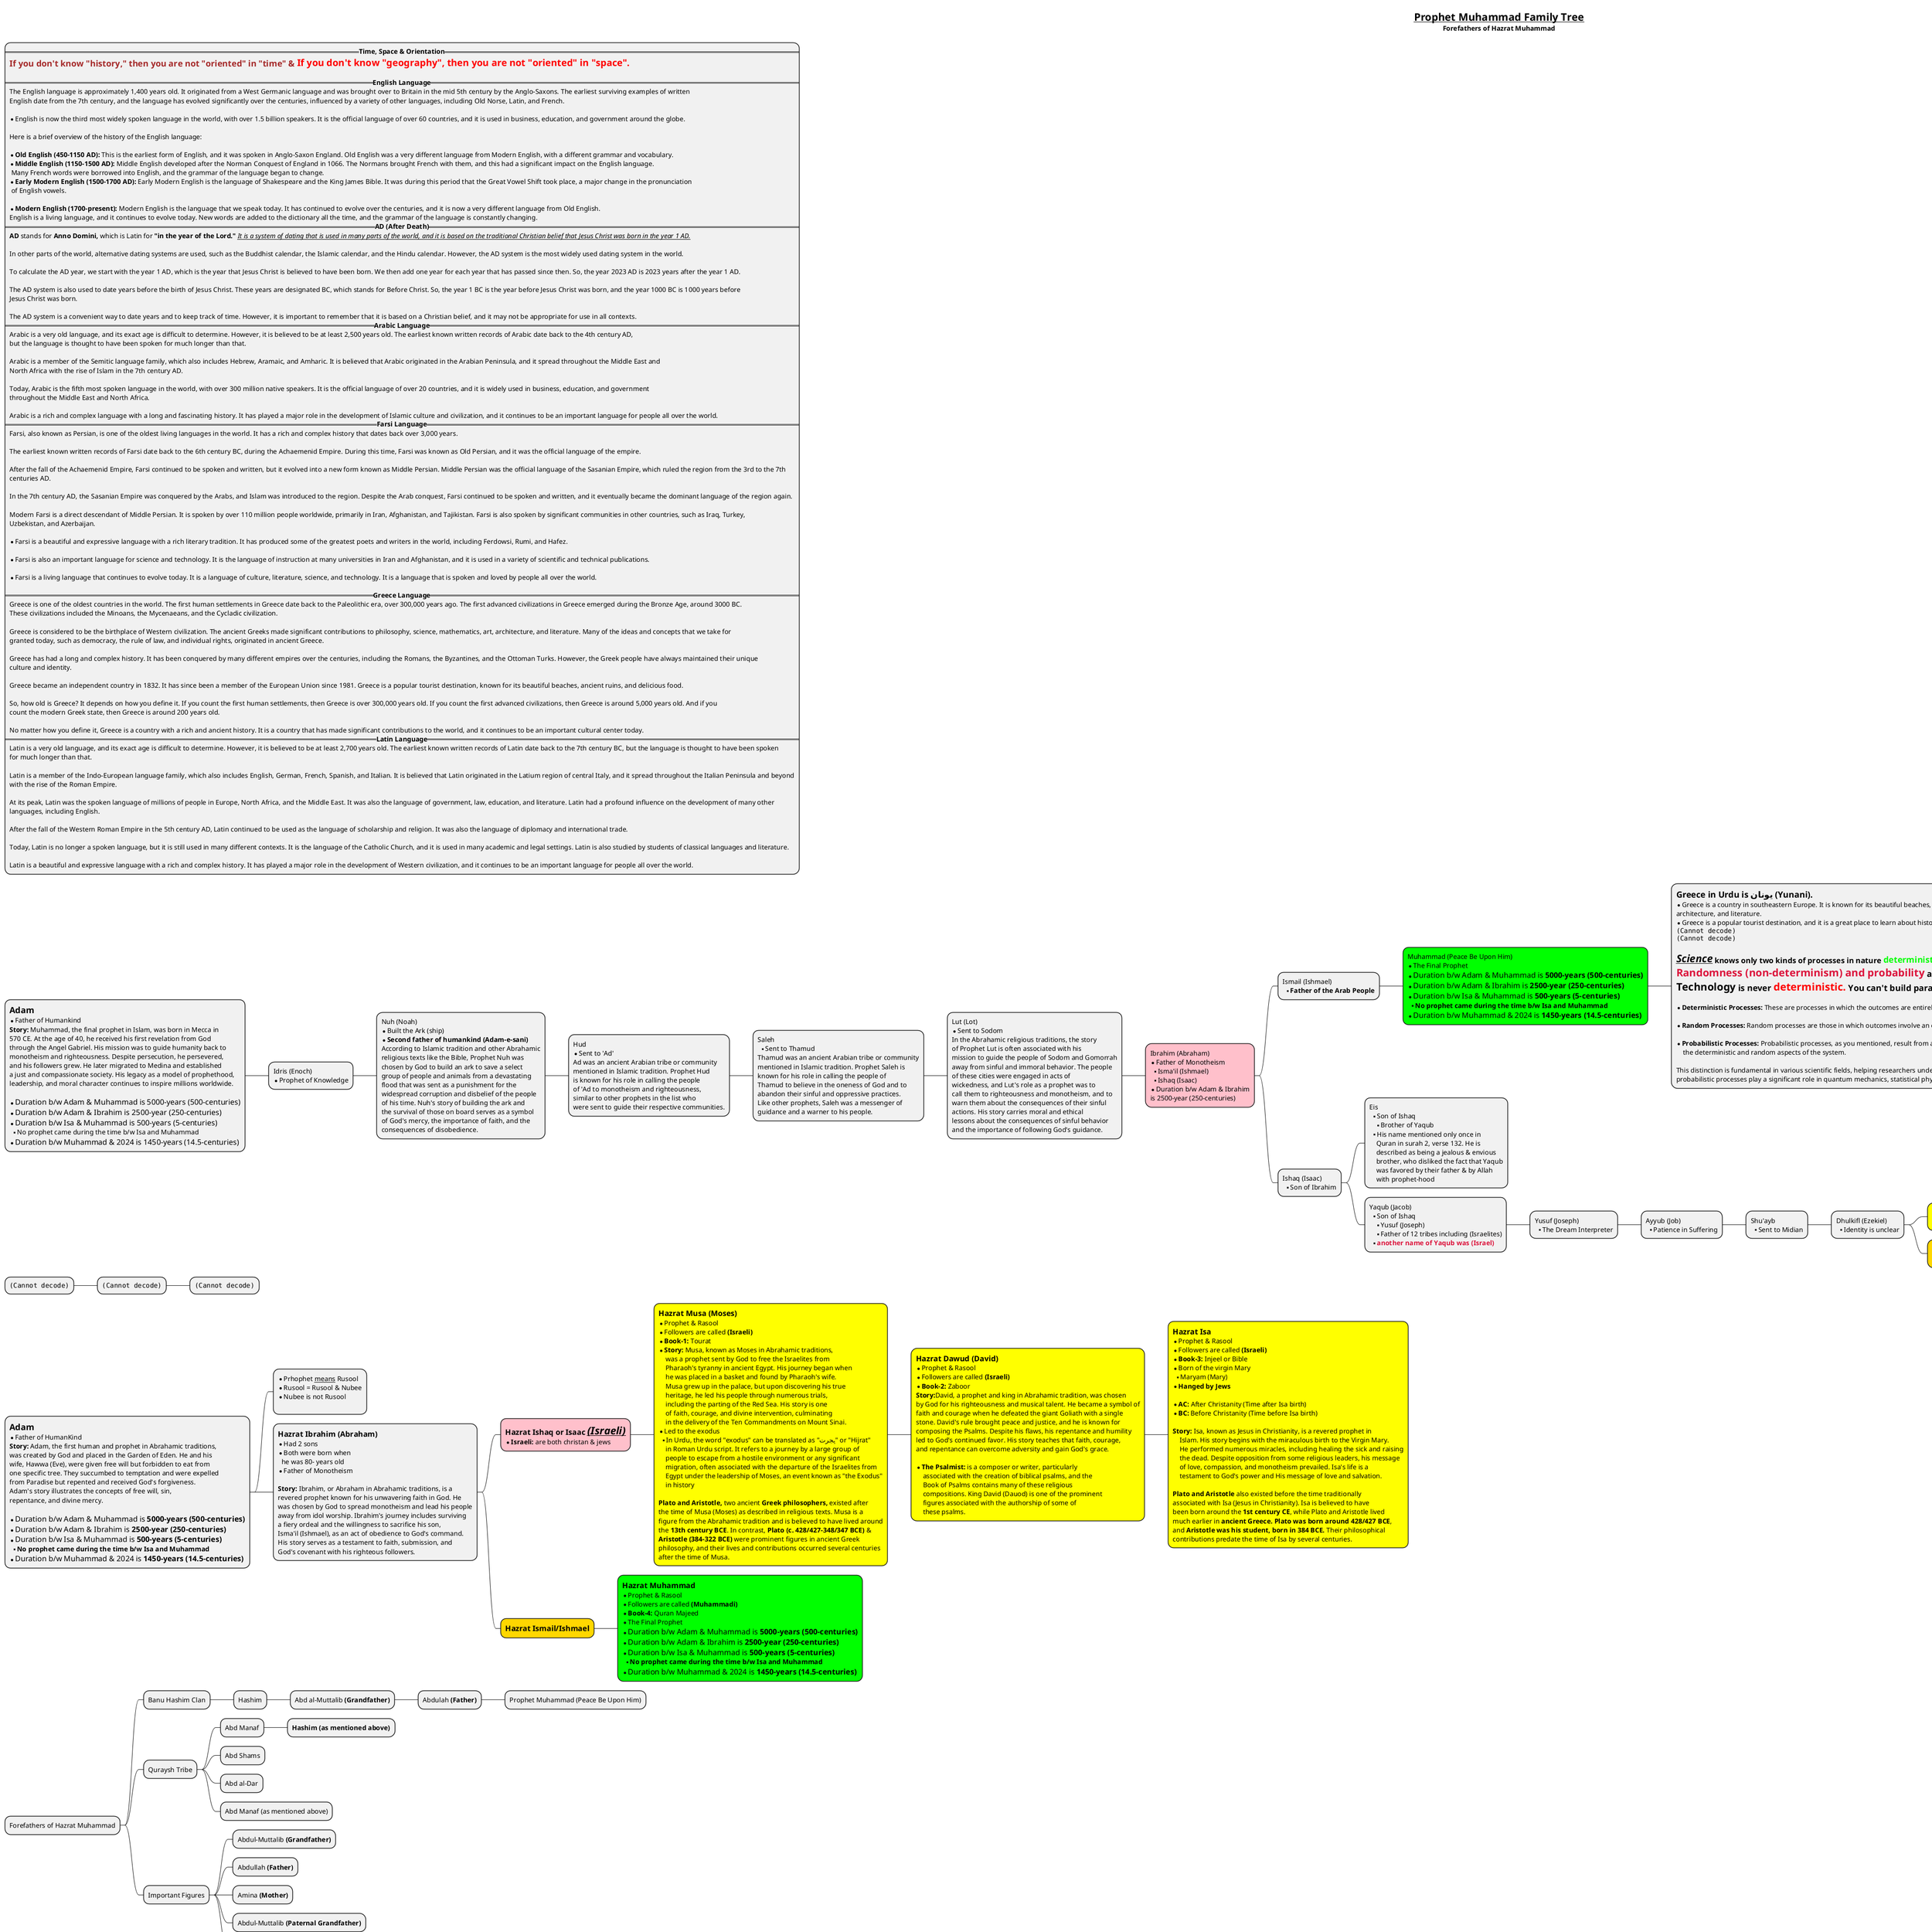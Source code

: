 @startmindmap
'!theme hacker

title = __Prophet Muhammad Family Tree__\nForefathers of Hazrat Muhammad

*:==**Time, Space & Orientation**==
== <color:brown>If you don't know "history," then you are not "oriented" in "time" & <color:red>If you don't know "geography", then you are not "oriented" in "space".

==**English Language**==
The English language is approximately 1,400 years old. It originated from a West Germanic language and was brought over to Britain in the mid 5th century by the Anglo-Saxons. The earliest surviving examples of written
English date from the 7th century, and the language has evolved significantly over the centuries, influenced by a variety of other languages, including Old Norse, Latin, and French.

* English is now the third most widely spoken language in the world, with over 1.5 billion speakers. It is the official language of over 60 countries, and it is used in business, education, and government around the globe.

Here is a brief overview of the history of the English language:

* **Old English (450-1150 AD):** This is the earliest form of English, and it was spoken in Anglo-Saxon England. Old English was a very different language from Modern English, with a different grammar and vocabulary.
* **Middle English (1150-1500 AD):** Middle English developed after the Norman Conquest of England in 1066. The Normans brought French with them, and this had a significant impact on the English language.
 Many French words were borrowed into English, and the grammar of the language began to change.
* **Early Modern English (1500-1700 AD):** Early Modern English is the language of Shakespeare and the King James Bible. It was during this period that the Great Vowel Shift took place, a major change in the pronunciation
 of English vowels.

* **Modern English (1700-present):** Modern English is the language that we speak today. It has continued to evolve over the centuries, and it is now a very different language from Old English.
English is a living language, and it continues to evolve today. New words are added to the dictionary all the time, and the grammar of the language is constantly changing.
==**AD (After Death)**==
**AD** stands for **Anno Domini,** which is Latin for **"in the year of the Lord."** //__It is a system of dating that is used in many parts of the world, and it is based on the traditional Christian belief that Jesus Christ was born in the year 1 AD.__//

In other parts of the world, alternative dating systems are used, such as the Buddhist calendar, the Islamic calendar, and the Hindu calendar. However, the AD system is the most widely used dating system in the world.

To calculate the AD year, we start with the year 1 AD, which is the year that Jesus Christ is believed to have been born. We then add one year for each year that has passed since then. So, the year 2023 AD is 2023 years after the year 1 AD.

The AD system is also used to date years before the birth of Jesus Christ. These years are designated BC, which stands for Before Christ. So, the year 1 BC is the year before Jesus Christ was born, and the year 1000 BC is 1000 years before
Jesus Christ was born.

The AD system is a convenient way to date years and to keep track of time. However, it is important to remember that it is based on a Christian belief, and it may not be appropriate for use in all contexts.
==**Arabic Language**==
Arabic is a very old language, and its exact age is difficult to determine. However, it is believed to be at least 2,500 years old. The earliest known written records of Arabic date back to the 4th century AD,
but the language is thought to have been spoken for much longer than that.

Arabic is a member of the Semitic language family, which also includes Hebrew, Aramaic, and Amharic. It is believed that Arabic originated in the Arabian Peninsula, and it spread throughout the Middle East and
North Africa with the rise of Islam in the 7th century AD.

Today, Arabic is the fifth most spoken language in the world, with over 300 million native speakers. It is the official language of over 20 countries, and it is widely used in business, education, and government
throughout the Middle East and North Africa.

Arabic is a rich and complex language with a long and fascinating history. It has played a major role in the development of Islamic culture and civilization, and it continues to be an important language for people all over the world.
==**Farsi Language**==
Farsi, also known as Persian, is one of the oldest living languages in the world. It has a rich and complex history that dates back over 3,000 years.

The earliest known written records of Farsi date back to the 6th century BC, during the Achaemenid Empire. During this time, Farsi was known as Old Persian, and it was the official language of the empire.

After the fall of the Achaemenid Empire, Farsi continued to be spoken and written, but it evolved into a new form known as Middle Persian. Middle Persian was the official language of the Sasanian Empire, which ruled the region from the 3rd to the 7th
centuries AD.

In the 7th century AD, the Sasanian Empire was conquered by the Arabs, and Islam was introduced to the region. Despite the Arab conquest, Farsi continued to be spoken and written, and it eventually became the dominant language of the region again.

Modern Farsi is a direct descendant of Middle Persian. It is spoken by over 110 million people worldwide, primarily in Iran, Afghanistan, and Tajikistan. Farsi is also spoken by significant communities in other countries, such as Iraq, Turkey,
Uzbekistan, and Azerbaijan.

* Farsi is a beautiful and expressive language with a rich literary tradition. It has produced some of the greatest poets and writers in the world, including Ferdowsi, Rumi, and Hafez.

* Farsi is also an important language for science and technology. It is the language of instruction at many universities in Iran and Afghanistan, and it is used in a variety of scientific and technical publications.

* Farsi is a living language that continues to evolve today. It is a language of culture, literature, science, and technology. It is a language that is spoken and loved by people all over the world.

==**Greece Language**==
Greece is one of the oldest countries in the world. The first human settlements in Greece date back to the Paleolithic era, over 300,000 years ago. The first advanced civilizations in Greece emerged during the Bronze Age, around 3000 BC.
These civilizations included the Minoans, the Mycenaeans, and the Cycladic civilization.

Greece is considered to be the birthplace of Western civilization. The ancient Greeks made significant contributions to philosophy, science, mathematics, art, architecture, and literature. Many of the ideas and concepts that we take for
granted today, such as democracy, the rule of law, and individual rights, originated in ancient Greece.

Greece has had a long and complex history. It has been conquered by many different empires over the centuries, including the Romans, the Byzantines, and the Ottoman Turks. However, the Greek people have always maintained their unique
culture and identity.

Greece became an independent country in 1832. It has since been a member of the European Union since 1981. Greece is a popular tourist destination, known for its beautiful beaches, ancient ruins, and delicious food.

So, how old is Greece? It depends on how you define it. If you count the first human settlements, then Greece is over 300,000 years old. If you count the first advanced civilizations, then Greece is around 5,000 years old. And if you
count the modern Greek state, then Greece is around 200 years old.

No matter how you define it, Greece is a country with a rich and ancient history. It is a country that has made significant contributions to the world, and it continues to be an important cultural center today.
==**Latin Language**==
Latin is a very old language, and its exact age is difficult to determine. However, it is believed to be at least 2,700 years old. The earliest known written records of Latin date back to the 7th century BC, but the language is thought to have been spoken
for much longer than that.

Latin is a member of the Indo-European language family, which also includes English, German, French, Spanish, and Italian. It is believed that Latin originated in the Latium region of central Italy, and it spread throughout the Italian Peninsula and beyond
with the rise of the Roman Empire.

At its peak, Latin was the spoken language of millions of people in Europe, North Africa, and the Middle East. It was also the language of government, law, education, and literature. Latin had a profound influence on the development of many other
languages, including English.

After the fall of the Western Roman Empire in the 5th century AD, Latin continued to be used as the language of scholarship and religion. It was also the language of diplomacy and international trade.

Today, Latin is no longer a spoken language, but it is still used in many different contexts. It is the language of the Catholic Church, and it is used in many academic and legal settings. Latin is also studied by students of classical languages and literature.

Latin is a beautiful and expressive language with a rich and complex history. It has played a major role in the development of Western civilization, and it continues to be an important language for people all over the world.;

*:=Adam
* Father of Humankind
**Story:** Muhammad, the final prophet in Islam, was born in Mecca in
570 CE. At the age of 40, he received his first revelation from God
through the Angel Gabriel. His mission was to guide humanity back to
monotheism and righteousness. Despite persecution, he persevered,
and his followers grew. He later migrated to Medina and established
a just and compassionate society. His legacy as a model of prophethood,
leadership, and moral character continues to inspire millions worldwide.

* <size:16>Duration b/w Adam & Muhammad is 5000-years (500-centuries)
* <size:16>Duration b/w Adam & Ibrahim is 2500-year (250-centuries)
* <size:16>Duration b/w Isa & Muhammad is 500-years (5-centuries)
** No prophet came during the time b/w Isa and Muhammad
* <size:16>Duration b/w Muhammad & 2024 is 1450-years (14.5-centuries);

** Idris (Enoch)\n* Prophet of Knowledge

***:Nuh (Noah)
* Built the Ark (ship)
* **Second father of humankind (Adam-e-sani)**
According to Islamic tradition and other Abrahamic
religious texts like the Bible, Prophet Nuh was
chosen by God to build an ark to save a select
group of people and animals from a devastating
flood that was sent as a punishment for the
widespread corruption and disbelief of the people
of his time. Nuh's story of building the ark and
the survival of those on board serves as a symbol
of God's mercy, the importance of faith, and the
consequences of disobedience.;

****:Hud
* Sent to 'Ad'
Ad was an ancient Arabian tribe or community
mentioned in Islamic tradition. Prophet Hud
is known for his role in calling the people
of 'Ad to monotheism and righteousness,
similar to other prophets in the list who
were sent to guide their respective communities.;

*****:Saleh
** Sent to Thamud
Thamud was an ancient Arabian tribe or community
mentioned in Islamic tradition. Prophet Saleh is
known for his role in calling the people of
Thamud to believe in the oneness of God and to
abandon their sinful and oppressive practices.
Like other prophets, Saleh was a messenger of
guidance and a warner to his people.;

******:Lut (Lot)
* Sent to Sodom
In the Abrahamic religious traditions, the story
of Prophet Lut is often associated with his
mission to guide the people of Sodom and Gomorrah
away from sinful and immoral behavior. The people
of these cities were engaged in acts of
wickedness, and Lut's role as a prophet was to
call them to righteousness and monotheism, and to
warn them about the consequences of their sinful
actions. His story carries moral and ethical
lessons about the consequences of sinful behavior
and the importance of following God's guidance.;

*******[#pink]:Ibrahim (Abraham)
* Father of Monotheism
** Isma'il (Ishmael)
** Ishaq (Isaac)
* Duration b/w Adam & Ibrahim
is 2500-year (250-centuries);

********:Ismail (Ishmael)
** **Father of the Arab People**;

*********[#lime]:Muhammad (Peace Be Upon Him)
* The Final Prophet
* <size:16>Duration b/w Adam & Muhammad is **5000-years (500-centuries)**
* <size:16>Duration b/w Adam & Ibrahim is **2500-year (250-centuries)**
* <size:16>Duration b/w Isa & Muhammad is **500-years (5-centuries)**
** **No prophet came during the time b/w Isa and Muhammad**
* <size:16>Duration b/w Muhammad & 2024 is **1450-years (14.5-centuries)**;
**********:=Greece in Urdu is یونان (Yunani).
* Greece is a country in southeastern Europe. It is known for its beautiful beaches, ancient ruins, and delicious food. Greece is also the birthplace of Western civilization, and it has made significant contributions to **philosophy, science, mathematics, art,**
architecture, and literature.
* Greece is a popular tourist destination, and it is a great place to learn about history and culture.
<img:images/img_6.png>
<img:images/img_9.png>

== //__**Science**__// knows only two kinds of processes in nature <color:lime>deterministic</color> and <color:crimson>random (non-deterministic) processes</color> and __combination of these two results in <color:brown>**probabilistic processes**__.
= <color:crimson>Randomness (non-determinism) and probability</color> are not freedom. They mean I can't predict your actions with 100% accuracy because there's randomness.
= **Technology** is never <color:red>deterministic.</color> You can't build paradise or hell with these technologies. Because they don't have just one type of usage.

* **Deterministic Processes:** These are processes in which the outcomes are entirely determined by initial conditions and governing laws or equations. There is no inherent randomness or uncertainty in deterministic processes.

* **Random Processes:** Random processes are those in which outcomes involve an element of randomness or unpredictability. The behavior of such processes cannot be precisely predicted; instead, it follows probability distributions.

* **Probabilistic Processes:** Probabilistic processes, as you mentioned, result from a combination of deterministic and random elements. In these processes, outcomes are described using probabilities, which reflect both
    the deterministic and random aspects of the system.

This distinction is fundamental in various scientific fields, helping researchers understand and model the behavior of natural phenomena. Deterministic processes are common in classical physics, while random or
probabilistic processes play a significant role in quantum mechanics, statistical physics, and various other branches of science.;



********:Ishaq (Isaac)
** Son of Ibrahim;

*********:Eis
** Son of Ishaq
*** Brother of Yaqub
** His name mentioned only once in
    Quran in surah 2, verse 132. He is
    described as being a jealous & envious
    brother, who disliked the fact that Yaqub
    was favored by their father & by Allah
    with prophet-hood;

*********:Yaqub (Jacob)
** Son of Ishaq
*** Yusuf (Joseph)
*** Father of 12 tribes including (Israelites)
** <color:crimson>**another name of Yaqub was (Israel)**;

**********:Yusuf (Joseph)
** The Dream Interpreter;

***********:Ayyub (Job)
** Patience in Suffering;

************:Shu'ayb
** Sent to Midian;

*************:Dhulkifl (Ezekiel)
** Identity is unclear;

**************[#yellow]:Musa (Moses)
** Led the Exodus;

***************[#yellow]:Dawud (David)
** The Psalmist
*** Sulayman (Solomon);

****************:Sulayman (Solomon)
** Wise and Powerful;

*****************:Ayyub (Job)
** Patience in Suffering;

******************:Yunus (Jonah)
** Swallowed by a Whale;

*******************[#gold]:Zakariya (Zechariah)
** Father of Yahya (John the Baptist);

********************[#gold]:Yahya (John the Baptist)
** **Announced the Coming of Isa**;

*********************[#yellow]:**Isa (Jesus)**
** Born of the Virgin Mary
*** Maryam (Mary);

********************** =In Year 1922\n<img:images/img.png>
*********************** =In year 2024\n<img:images/img_1.png>;
*********************** =In year 2024\n<img:images/img_5.png>;

**************[#gold]:Harun (Aaron)
** Brother of **Musa**;



* <img:images/img_2.png>
** <img:images/img_3.png>
*** <img:images/img_5.png>



*:=Adam
* Father of HumanKind
**Story:** Adam, the first human and prophet in Abrahamic traditions,
was created by God and placed in the Garden of Eden. He and his
wife, Hawwa (Eve), were given free will but forbidden to eat from
one specific tree. They succumbed to temptation and were expelled
from Paradise but repented and received God's forgiveness.
Adam's story illustrates the concepts of free will, sin,
repentance, and divine mercy.

* <size:16>Duration b/w Adam & Muhammad is **5000-years (500-centuries)**
* <size:16>Duration b/w Adam & Ibrahim is **2500-year (250-centuries)**
* <size:16>Duration b/w Isa & Muhammad is **500-years (5-centuries)**
** **No prophet came during the time b/w Isa and Muhammad**
* <size:16>Duration b/w Muhammad & 2024 is **1450-years (14.5-centuries)**;

**:* Prhophet __means__ Rusool
* Rusool = Rusool & Nubee
* Nubee is not Rusool
;


**:==Hazrat Ibrahim (Abraham)
* Had 2 sons
* Both were born when
  he was 80- years old
* Father of Monotheism

**Story:** Ibrahim, or Abraham in Abrahamic traditions, is a
revered prophet known for his unwavering faith in God. He
was chosen by God to spread monotheism and lead his people
away from idol worship. Ibrahim's journey includes surviving
a fiery ordeal and the willingness to sacrifice his son,
Isma'il (Ishmael), as an act of obedience to God's command.
His story serves as a testament to faith, submission, and
God's covenant with his righteous followers.;

***[#pink]:==Hazrat Ishaq or Isaac //**__(Israeli)__**//
* **Israeli:** are both christan & jews;
****[#yellow]:==Hazrat Musa (Moses)
* Prophet & Rasool
* Followers are called **(Israeli)**
* **Book-1:** Tourat
* **Story:** Musa, known as Moses in Abrahamic traditions,
    was a prophet sent by God to free the Israelites from
    Pharaoh's tyranny in ancient Egypt. His journey began when
    he was placed in a basket and found by Pharaoh's wife.
    Musa grew up in the palace, but upon discovering his true
    heritage, he led his people through numerous trials,
    including the parting of the Red Sea. His story is one
    of faith, courage, and divine intervention, culminating
    in the delivery of the Ten Commandments on Mount Sinai.
* Led to the exodus
** In Urdu, the word "exodus" can be translated as "ہجرت" or "Hijrat"
    in Roman Urdu script. It refers to a journey by a large group of
    people to escape from a hostile environment or any significant
    migration, often associated with the departure of the Israelites from
    Egypt under the leadership of Moses, an event known as "the Exodus"
    in history

**Plato and Aristotle,** two ancient **Greek philosophers,** existed after
the time of Musa (Moses) as described in religious texts. Musa is a
figure from the Abrahamic tradition and is believed to have lived around
the **13th century BCE**. In contrast, **Plato (c. 428/427–348/347 BCE)** &
**Aristotle (384–322 BCE)** were prominent figures in ancient Greek
philosophy, and their lives and contributions occurred several centuries
after the time of Musa.;

*****[#yellow]:==Hazrat Dawud (David)
* Prophet & Rasool
* Followers are called **(Israeli)**
* **Book-2:** Zaboor
**Story:**David, a prophet and king in Abrahamic tradition, was chosen
by God for his righteousness and musical talent. He became a symbol of
faith and courage when he defeated the giant Goliath with a single
stone. David's rule brought peace and justice, and he is known for
composing the Psalms. Despite his flaws, his repentance and humility
led to God's continued favor. His story teaches that faith, courage,
and repentance can overcome adversity and gain God's grace.

* **The Psalmist:** is a composer or writer, particularly
    associated with the creation of biblical psalms, and the
    Book of Psalms contains many of these religious
    compositions. King David (Dauod) is one of the prominent
    figures associated with the authorship of some of
    these psalms.;

******[#yellow]:==Hazrat Isa
* Prophet & Rasool
* Followers are called **(Israeli)**
* **Book-3:** Injeel or Bible
* Born of the virgin Mary
** Maryam (Mary)
* **Hanged by Jews**

* **AC:** After Christanity (Time after Isa birth)
* **BC:** Before Christanity (Time before Isa birth)

**Story:** Isa, known as Jesus in Christianity, is a revered prophet in
    Islam. His story begins with the miraculous birth to the Virgin Mary.
    He performed numerous miracles, including healing the sick and raising
    the dead. Despite opposition from some religious leaders, his message
    of love, compassion, and monotheism prevailed. Isa's life is a
    testament to God's power and His message of love and salvation.

**Plato and Aristotle** also existed before the time traditionally
associated with Isa (Jesus in Christianity). Isa is believed to have
been born around the **1st century CE**, while Plato and Aristotle lived
much earlier in **ancient Greece.** **Plato was born around 428/427 BCE**,
and **Aristotle was his student, born in 384 BCE.** Their philosophical
contributions predate the time of Isa by several centuries.;


***[#gold] ==Hazrat Ismail/Ishmael
****[#lime]:==Hazrat Muhammad
* Prophet & Rasool
* Followers are called **(Muhammadi)**
* **Book-4:** Quran Majeed
* The Final Prophet
* <size:16>Duration b/w Adam & Muhammad is **5000-years (500-centuries)**
* <size:16>Duration b/w Adam & Ibrahim is **2500-year (250-centuries)**
* <size:16>Duration b/w Isa & Muhammad is **500-years (5-centuries)**
** **No prophet came during the time b/w Isa and Muhammad**
* <size:16>Duration b/w Muhammad & 2024 is **1450-years (14.5-centuries)**;




* Forefathers of Hazrat Muhammad
** Banu Hashim Clan
*** Hashim
**** Abd al-Muttalib **(Grandfather)**
***** Abdulah **(Father)**
****** Prophet Muhammad (Peace Be Upon Him)

** Quraysh Tribe
*** Abd Manaf
**** **Hashim (as mentioned above)**
*** Abd Shams
*** Abd al-Dar
*** Abd Manaf (as mentioned above)

** Important Figures
*** Abdul-Muttalib **(Grandfather)**
*** Abdullah **(Father)**
*** Amina **(Mother)**
*** Abdul-Muttalib **(Paternal Grandfather)**
*** Abdul-Muttalib **(Maternal Grandfather)**


@endmindmap



@endmindmap
